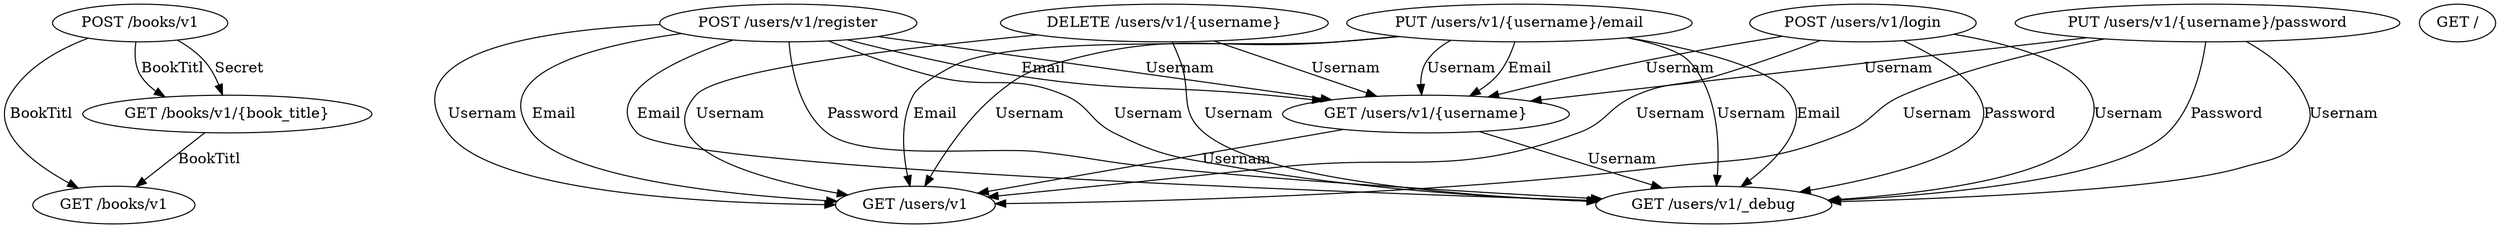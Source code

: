 digraph G {
  1 [ label="POST /books/v1" ];
  2 [ label="GET /books/v1" ];
  3 [ label="GET /users/v1/{username}" ];
  4 [ label="PUT /users/v1/{username}/email" ];
  5 [ label="GET /books/v1/{book_title}" ];
  6 [ label="POST /users/v1/register" ];
  7 [ label="GET /users/v1" ];
  8 [ label="GET /" ];
  9 [ label="DELETE /users/v1/{username}" ];
  10 [ label="POST /users/v1/login" ];
  11 [ label="PUT /users/v1/{username}/password" ];
  12 [ label="GET /users/v1/_debug" ];
  9 -> 7 [ label="Usernam" ];
  3 -> 7 [ label="Usernam" ];
  11 -> 7 [ label="Usernam" ];
  4 -> 7 [ label="Email" ];
  4 -> 7 [ label="Usernam" ];
  6 -> 7 [ label="Email" ];
  6 -> 7 [ label="Usernam" ];
  10 -> 7 [ label="Usernam" ];
  1 -> 2 [ label="BookTitl" ];
  5 -> 2 [ label="BookTitl" ];
  9 -> 3 [ label="Usernam" ];
  11 -> 3 [ label="Usernam" ];
  4 -> 3 [ label="Usernam" ];
  4 -> 3 [ label="Email" ];
  6 -> 3 [ label="Usernam" ];
  6 -> 3 [ label="Email" ];
  10 -> 3 [ label="Usernam" ];
  9 -> 12 [ label="Usernam" ];
  3 -> 12 [ label="Usernam" ];
  11 -> 12 [ label="Usernam" ];
  11 -> 12 [ label="Password" ];
  4 -> 12 [ label="Usernam" ];
  4 -> 12 [ label="Email" ];
  6 -> 12 [ label="Usernam" ];
  6 -> 12 [ label="Email" ];
  6 -> 12 [ label="Password" ];
  10 -> 12 [ label="Usernam" ];
  10 -> 12 [ label="Password" ];
  1 -> 5 [ label="BookTitl" ];
  1 -> 5 [ label="Secret" ];
}
